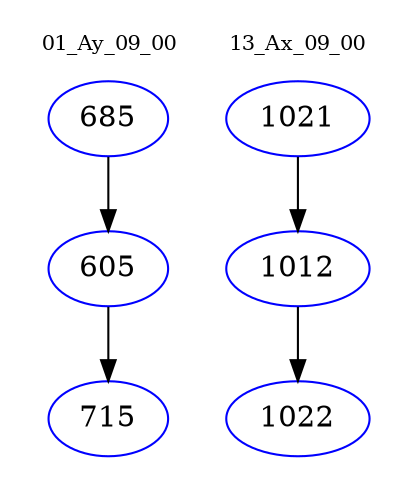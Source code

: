 digraph{
subgraph cluster_0 {
color = white
label = "01_Ay_09_00";
fontsize=10;
T0_685 [label="685", color="blue"]
T0_685 -> T0_605 [color="black"]
T0_605 [label="605", color="blue"]
T0_605 -> T0_715 [color="black"]
T0_715 [label="715", color="blue"]
}
subgraph cluster_1 {
color = white
label = "13_Ax_09_00";
fontsize=10;
T1_1021 [label="1021", color="blue"]
T1_1021 -> T1_1012 [color="black"]
T1_1012 [label="1012", color="blue"]
T1_1012 -> T1_1022 [color="black"]
T1_1022 [label="1022", color="blue"]
}
}
